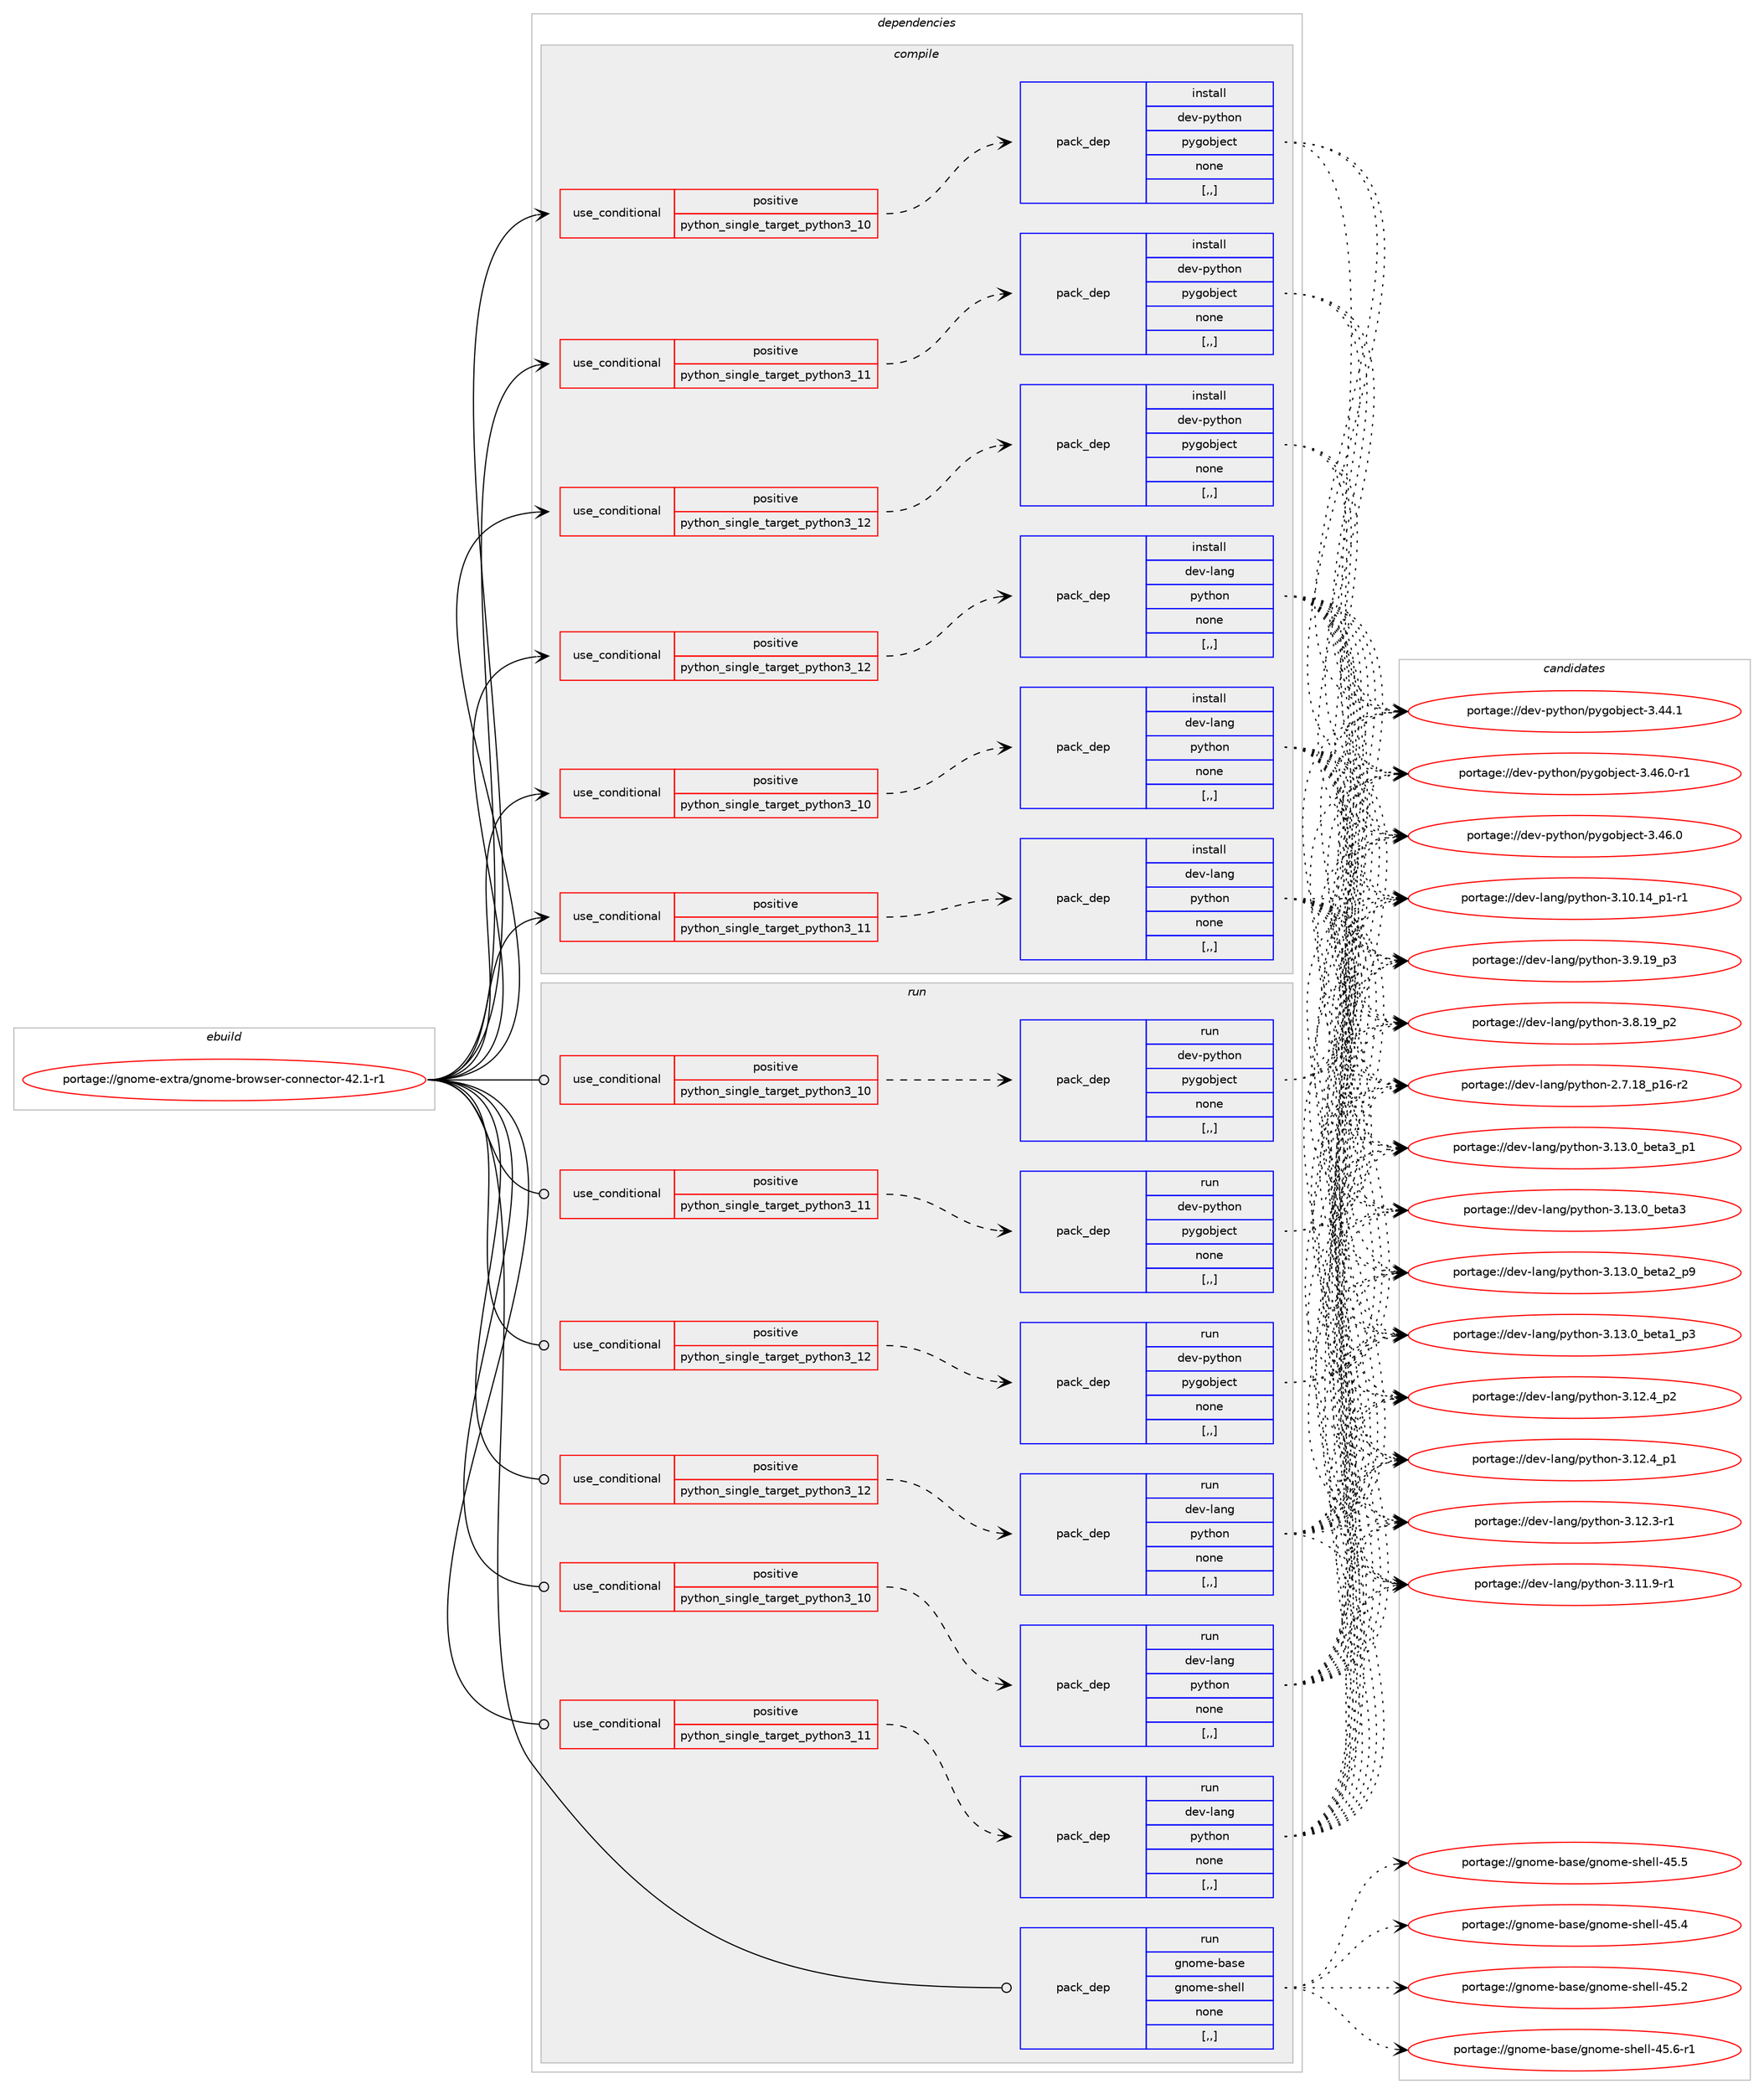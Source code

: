digraph prolog {

# *************
# Graph options
# *************

newrank=true;
concentrate=true;
compound=true;
graph [rankdir=LR,fontname=Helvetica,fontsize=10,ranksep=1.5];#, ranksep=2.5, nodesep=0.2];
edge  [arrowhead=vee];
node  [fontname=Helvetica,fontsize=10];

# **********
# The ebuild
# **********

subgraph cluster_leftcol {
color=gray;
label=<<i>ebuild</i>>;
id [label="portage://gnome-extra/gnome-browser-connector-42.1-r1", color=red, width=4, href="../gnome-extra/gnome-browser-connector-42.1-r1.svg"];
}

# ****************
# The dependencies
# ****************

subgraph cluster_midcol {
color=gray;
label=<<i>dependencies</i>>;
subgraph cluster_compile {
fillcolor="#eeeeee";
style=filled;
label=<<i>compile</i>>;
subgraph cond65506 {
dependency239140 [label=<<TABLE BORDER="0" CELLBORDER="1" CELLSPACING="0" CELLPADDING="4"><TR><TD ROWSPAN="3" CELLPADDING="10">use_conditional</TD></TR><TR><TD>positive</TD></TR><TR><TD>python_single_target_python3_10</TD></TR></TABLE>>, shape=none, color=red];
subgraph pack172078 {
dependency239141 [label=<<TABLE BORDER="0" CELLBORDER="1" CELLSPACING="0" CELLPADDING="4" WIDTH="220"><TR><TD ROWSPAN="6" CELLPADDING="30">pack_dep</TD></TR><TR><TD WIDTH="110">install</TD></TR><TR><TD>dev-lang</TD></TR><TR><TD>python</TD></TR><TR><TD>none</TD></TR><TR><TD>[,,]</TD></TR></TABLE>>, shape=none, color=blue];
}
dependency239140:e -> dependency239141:w [weight=20,style="dashed",arrowhead="vee"];
}
id:e -> dependency239140:w [weight=20,style="solid",arrowhead="vee"];
subgraph cond65507 {
dependency239142 [label=<<TABLE BORDER="0" CELLBORDER="1" CELLSPACING="0" CELLPADDING="4"><TR><TD ROWSPAN="3" CELLPADDING="10">use_conditional</TD></TR><TR><TD>positive</TD></TR><TR><TD>python_single_target_python3_10</TD></TR></TABLE>>, shape=none, color=red];
subgraph pack172079 {
dependency239143 [label=<<TABLE BORDER="0" CELLBORDER="1" CELLSPACING="0" CELLPADDING="4" WIDTH="220"><TR><TD ROWSPAN="6" CELLPADDING="30">pack_dep</TD></TR><TR><TD WIDTH="110">install</TD></TR><TR><TD>dev-python</TD></TR><TR><TD>pygobject</TD></TR><TR><TD>none</TD></TR><TR><TD>[,,]</TD></TR></TABLE>>, shape=none, color=blue];
}
dependency239142:e -> dependency239143:w [weight=20,style="dashed",arrowhead="vee"];
}
id:e -> dependency239142:w [weight=20,style="solid",arrowhead="vee"];
subgraph cond65508 {
dependency239144 [label=<<TABLE BORDER="0" CELLBORDER="1" CELLSPACING="0" CELLPADDING="4"><TR><TD ROWSPAN="3" CELLPADDING="10">use_conditional</TD></TR><TR><TD>positive</TD></TR><TR><TD>python_single_target_python3_11</TD></TR></TABLE>>, shape=none, color=red];
subgraph pack172080 {
dependency239145 [label=<<TABLE BORDER="0" CELLBORDER="1" CELLSPACING="0" CELLPADDING="4" WIDTH="220"><TR><TD ROWSPAN="6" CELLPADDING="30">pack_dep</TD></TR><TR><TD WIDTH="110">install</TD></TR><TR><TD>dev-lang</TD></TR><TR><TD>python</TD></TR><TR><TD>none</TD></TR><TR><TD>[,,]</TD></TR></TABLE>>, shape=none, color=blue];
}
dependency239144:e -> dependency239145:w [weight=20,style="dashed",arrowhead="vee"];
}
id:e -> dependency239144:w [weight=20,style="solid",arrowhead="vee"];
subgraph cond65509 {
dependency239146 [label=<<TABLE BORDER="0" CELLBORDER="1" CELLSPACING="0" CELLPADDING="4"><TR><TD ROWSPAN="3" CELLPADDING="10">use_conditional</TD></TR><TR><TD>positive</TD></TR><TR><TD>python_single_target_python3_11</TD></TR></TABLE>>, shape=none, color=red];
subgraph pack172081 {
dependency239147 [label=<<TABLE BORDER="0" CELLBORDER="1" CELLSPACING="0" CELLPADDING="4" WIDTH="220"><TR><TD ROWSPAN="6" CELLPADDING="30">pack_dep</TD></TR><TR><TD WIDTH="110">install</TD></TR><TR><TD>dev-python</TD></TR><TR><TD>pygobject</TD></TR><TR><TD>none</TD></TR><TR><TD>[,,]</TD></TR></TABLE>>, shape=none, color=blue];
}
dependency239146:e -> dependency239147:w [weight=20,style="dashed",arrowhead="vee"];
}
id:e -> dependency239146:w [weight=20,style="solid",arrowhead="vee"];
subgraph cond65510 {
dependency239148 [label=<<TABLE BORDER="0" CELLBORDER="1" CELLSPACING="0" CELLPADDING="4"><TR><TD ROWSPAN="3" CELLPADDING="10">use_conditional</TD></TR><TR><TD>positive</TD></TR><TR><TD>python_single_target_python3_12</TD></TR></TABLE>>, shape=none, color=red];
subgraph pack172082 {
dependency239149 [label=<<TABLE BORDER="0" CELLBORDER="1" CELLSPACING="0" CELLPADDING="4" WIDTH="220"><TR><TD ROWSPAN="6" CELLPADDING="30">pack_dep</TD></TR><TR><TD WIDTH="110">install</TD></TR><TR><TD>dev-lang</TD></TR><TR><TD>python</TD></TR><TR><TD>none</TD></TR><TR><TD>[,,]</TD></TR></TABLE>>, shape=none, color=blue];
}
dependency239148:e -> dependency239149:w [weight=20,style="dashed",arrowhead="vee"];
}
id:e -> dependency239148:w [weight=20,style="solid",arrowhead="vee"];
subgraph cond65511 {
dependency239150 [label=<<TABLE BORDER="0" CELLBORDER="1" CELLSPACING="0" CELLPADDING="4"><TR><TD ROWSPAN="3" CELLPADDING="10">use_conditional</TD></TR><TR><TD>positive</TD></TR><TR><TD>python_single_target_python3_12</TD></TR></TABLE>>, shape=none, color=red];
subgraph pack172083 {
dependency239151 [label=<<TABLE BORDER="0" CELLBORDER="1" CELLSPACING="0" CELLPADDING="4" WIDTH="220"><TR><TD ROWSPAN="6" CELLPADDING="30">pack_dep</TD></TR><TR><TD WIDTH="110">install</TD></TR><TR><TD>dev-python</TD></TR><TR><TD>pygobject</TD></TR><TR><TD>none</TD></TR><TR><TD>[,,]</TD></TR></TABLE>>, shape=none, color=blue];
}
dependency239150:e -> dependency239151:w [weight=20,style="dashed",arrowhead="vee"];
}
id:e -> dependency239150:w [weight=20,style="solid",arrowhead="vee"];
}
subgraph cluster_compileandrun {
fillcolor="#eeeeee";
style=filled;
label=<<i>compile and run</i>>;
}
subgraph cluster_run {
fillcolor="#eeeeee";
style=filled;
label=<<i>run</i>>;
subgraph cond65512 {
dependency239152 [label=<<TABLE BORDER="0" CELLBORDER="1" CELLSPACING="0" CELLPADDING="4"><TR><TD ROWSPAN="3" CELLPADDING="10">use_conditional</TD></TR><TR><TD>positive</TD></TR><TR><TD>python_single_target_python3_10</TD></TR></TABLE>>, shape=none, color=red];
subgraph pack172084 {
dependency239153 [label=<<TABLE BORDER="0" CELLBORDER="1" CELLSPACING="0" CELLPADDING="4" WIDTH="220"><TR><TD ROWSPAN="6" CELLPADDING="30">pack_dep</TD></TR><TR><TD WIDTH="110">run</TD></TR><TR><TD>dev-lang</TD></TR><TR><TD>python</TD></TR><TR><TD>none</TD></TR><TR><TD>[,,]</TD></TR></TABLE>>, shape=none, color=blue];
}
dependency239152:e -> dependency239153:w [weight=20,style="dashed",arrowhead="vee"];
}
id:e -> dependency239152:w [weight=20,style="solid",arrowhead="odot"];
subgraph cond65513 {
dependency239154 [label=<<TABLE BORDER="0" CELLBORDER="1" CELLSPACING="0" CELLPADDING="4"><TR><TD ROWSPAN="3" CELLPADDING="10">use_conditional</TD></TR><TR><TD>positive</TD></TR><TR><TD>python_single_target_python3_10</TD></TR></TABLE>>, shape=none, color=red];
subgraph pack172085 {
dependency239155 [label=<<TABLE BORDER="0" CELLBORDER="1" CELLSPACING="0" CELLPADDING="4" WIDTH="220"><TR><TD ROWSPAN="6" CELLPADDING="30">pack_dep</TD></TR><TR><TD WIDTH="110">run</TD></TR><TR><TD>dev-python</TD></TR><TR><TD>pygobject</TD></TR><TR><TD>none</TD></TR><TR><TD>[,,]</TD></TR></TABLE>>, shape=none, color=blue];
}
dependency239154:e -> dependency239155:w [weight=20,style="dashed",arrowhead="vee"];
}
id:e -> dependency239154:w [weight=20,style="solid",arrowhead="odot"];
subgraph cond65514 {
dependency239156 [label=<<TABLE BORDER="0" CELLBORDER="1" CELLSPACING="0" CELLPADDING="4"><TR><TD ROWSPAN="3" CELLPADDING="10">use_conditional</TD></TR><TR><TD>positive</TD></TR><TR><TD>python_single_target_python3_11</TD></TR></TABLE>>, shape=none, color=red];
subgraph pack172086 {
dependency239157 [label=<<TABLE BORDER="0" CELLBORDER="1" CELLSPACING="0" CELLPADDING="4" WIDTH="220"><TR><TD ROWSPAN="6" CELLPADDING="30">pack_dep</TD></TR><TR><TD WIDTH="110">run</TD></TR><TR><TD>dev-lang</TD></TR><TR><TD>python</TD></TR><TR><TD>none</TD></TR><TR><TD>[,,]</TD></TR></TABLE>>, shape=none, color=blue];
}
dependency239156:e -> dependency239157:w [weight=20,style="dashed",arrowhead="vee"];
}
id:e -> dependency239156:w [weight=20,style="solid",arrowhead="odot"];
subgraph cond65515 {
dependency239158 [label=<<TABLE BORDER="0" CELLBORDER="1" CELLSPACING="0" CELLPADDING="4"><TR><TD ROWSPAN="3" CELLPADDING="10">use_conditional</TD></TR><TR><TD>positive</TD></TR><TR><TD>python_single_target_python3_11</TD></TR></TABLE>>, shape=none, color=red];
subgraph pack172087 {
dependency239159 [label=<<TABLE BORDER="0" CELLBORDER="1" CELLSPACING="0" CELLPADDING="4" WIDTH="220"><TR><TD ROWSPAN="6" CELLPADDING="30">pack_dep</TD></TR><TR><TD WIDTH="110">run</TD></TR><TR><TD>dev-python</TD></TR><TR><TD>pygobject</TD></TR><TR><TD>none</TD></TR><TR><TD>[,,]</TD></TR></TABLE>>, shape=none, color=blue];
}
dependency239158:e -> dependency239159:w [weight=20,style="dashed",arrowhead="vee"];
}
id:e -> dependency239158:w [weight=20,style="solid",arrowhead="odot"];
subgraph cond65516 {
dependency239160 [label=<<TABLE BORDER="0" CELLBORDER="1" CELLSPACING="0" CELLPADDING="4"><TR><TD ROWSPAN="3" CELLPADDING="10">use_conditional</TD></TR><TR><TD>positive</TD></TR><TR><TD>python_single_target_python3_12</TD></TR></TABLE>>, shape=none, color=red];
subgraph pack172088 {
dependency239161 [label=<<TABLE BORDER="0" CELLBORDER="1" CELLSPACING="0" CELLPADDING="4" WIDTH="220"><TR><TD ROWSPAN="6" CELLPADDING="30">pack_dep</TD></TR><TR><TD WIDTH="110">run</TD></TR><TR><TD>dev-lang</TD></TR><TR><TD>python</TD></TR><TR><TD>none</TD></TR><TR><TD>[,,]</TD></TR></TABLE>>, shape=none, color=blue];
}
dependency239160:e -> dependency239161:w [weight=20,style="dashed",arrowhead="vee"];
}
id:e -> dependency239160:w [weight=20,style="solid",arrowhead="odot"];
subgraph cond65517 {
dependency239162 [label=<<TABLE BORDER="0" CELLBORDER="1" CELLSPACING="0" CELLPADDING="4"><TR><TD ROWSPAN="3" CELLPADDING="10">use_conditional</TD></TR><TR><TD>positive</TD></TR><TR><TD>python_single_target_python3_12</TD></TR></TABLE>>, shape=none, color=red];
subgraph pack172089 {
dependency239163 [label=<<TABLE BORDER="0" CELLBORDER="1" CELLSPACING="0" CELLPADDING="4" WIDTH="220"><TR><TD ROWSPAN="6" CELLPADDING="30">pack_dep</TD></TR><TR><TD WIDTH="110">run</TD></TR><TR><TD>dev-python</TD></TR><TR><TD>pygobject</TD></TR><TR><TD>none</TD></TR><TR><TD>[,,]</TD></TR></TABLE>>, shape=none, color=blue];
}
dependency239162:e -> dependency239163:w [weight=20,style="dashed",arrowhead="vee"];
}
id:e -> dependency239162:w [weight=20,style="solid",arrowhead="odot"];
subgraph pack172090 {
dependency239164 [label=<<TABLE BORDER="0" CELLBORDER="1" CELLSPACING="0" CELLPADDING="4" WIDTH="220"><TR><TD ROWSPAN="6" CELLPADDING="30">pack_dep</TD></TR><TR><TD WIDTH="110">run</TD></TR><TR><TD>gnome-base</TD></TR><TR><TD>gnome-shell</TD></TR><TR><TD>none</TD></TR><TR><TD>[,,]</TD></TR></TABLE>>, shape=none, color=blue];
}
id:e -> dependency239164:w [weight=20,style="solid",arrowhead="odot"];
}
}

# **************
# The candidates
# **************

subgraph cluster_choices {
rank=same;
color=gray;
label=<<i>candidates</i>>;

subgraph choice172078 {
color=black;
nodesep=1;
choice10010111845108971101034711212111610411111045514649514648959810111697519511249 [label="portage://dev-lang/python-3.13.0_beta3_p1", color=red, width=4,href="../dev-lang/python-3.13.0_beta3_p1.svg"];
choice1001011184510897110103471121211161041111104551464951464895981011169751 [label="portage://dev-lang/python-3.13.0_beta3", color=red, width=4,href="../dev-lang/python-3.13.0_beta3.svg"];
choice10010111845108971101034711212111610411111045514649514648959810111697509511257 [label="portage://dev-lang/python-3.13.0_beta2_p9", color=red, width=4,href="../dev-lang/python-3.13.0_beta2_p9.svg"];
choice10010111845108971101034711212111610411111045514649514648959810111697499511251 [label="portage://dev-lang/python-3.13.0_beta1_p3", color=red, width=4,href="../dev-lang/python-3.13.0_beta1_p3.svg"];
choice100101118451089711010347112121116104111110455146495046529511250 [label="portage://dev-lang/python-3.12.4_p2", color=red, width=4,href="../dev-lang/python-3.12.4_p2.svg"];
choice100101118451089711010347112121116104111110455146495046529511249 [label="portage://dev-lang/python-3.12.4_p1", color=red, width=4,href="../dev-lang/python-3.12.4_p1.svg"];
choice100101118451089711010347112121116104111110455146495046514511449 [label="portage://dev-lang/python-3.12.3-r1", color=red, width=4,href="../dev-lang/python-3.12.3-r1.svg"];
choice100101118451089711010347112121116104111110455146494946574511449 [label="portage://dev-lang/python-3.11.9-r1", color=red, width=4,href="../dev-lang/python-3.11.9-r1.svg"];
choice100101118451089711010347112121116104111110455146494846495295112494511449 [label="portage://dev-lang/python-3.10.14_p1-r1", color=red, width=4,href="../dev-lang/python-3.10.14_p1-r1.svg"];
choice100101118451089711010347112121116104111110455146574649579511251 [label="portage://dev-lang/python-3.9.19_p3", color=red, width=4,href="../dev-lang/python-3.9.19_p3.svg"];
choice100101118451089711010347112121116104111110455146564649579511250 [label="portage://dev-lang/python-3.8.19_p2", color=red, width=4,href="../dev-lang/python-3.8.19_p2.svg"];
choice100101118451089711010347112121116104111110455046554649569511249544511450 [label="portage://dev-lang/python-2.7.18_p16-r2", color=red, width=4,href="../dev-lang/python-2.7.18_p16-r2.svg"];
dependency239141:e -> choice10010111845108971101034711212111610411111045514649514648959810111697519511249:w [style=dotted,weight="100"];
dependency239141:e -> choice1001011184510897110103471121211161041111104551464951464895981011169751:w [style=dotted,weight="100"];
dependency239141:e -> choice10010111845108971101034711212111610411111045514649514648959810111697509511257:w [style=dotted,weight="100"];
dependency239141:e -> choice10010111845108971101034711212111610411111045514649514648959810111697499511251:w [style=dotted,weight="100"];
dependency239141:e -> choice100101118451089711010347112121116104111110455146495046529511250:w [style=dotted,weight="100"];
dependency239141:e -> choice100101118451089711010347112121116104111110455146495046529511249:w [style=dotted,weight="100"];
dependency239141:e -> choice100101118451089711010347112121116104111110455146495046514511449:w [style=dotted,weight="100"];
dependency239141:e -> choice100101118451089711010347112121116104111110455146494946574511449:w [style=dotted,weight="100"];
dependency239141:e -> choice100101118451089711010347112121116104111110455146494846495295112494511449:w [style=dotted,weight="100"];
dependency239141:e -> choice100101118451089711010347112121116104111110455146574649579511251:w [style=dotted,weight="100"];
dependency239141:e -> choice100101118451089711010347112121116104111110455146564649579511250:w [style=dotted,weight="100"];
dependency239141:e -> choice100101118451089711010347112121116104111110455046554649569511249544511450:w [style=dotted,weight="100"];
}
subgraph choice172079 {
color=black;
nodesep=1;
choice10010111845112121116104111110471121211031119810610199116455146525446484511449 [label="portage://dev-python/pygobject-3.46.0-r1", color=red, width=4,href="../dev-python/pygobject-3.46.0-r1.svg"];
choice1001011184511212111610411111047112121103111981061019911645514652544648 [label="portage://dev-python/pygobject-3.46.0", color=red, width=4,href="../dev-python/pygobject-3.46.0.svg"];
choice1001011184511212111610411111047112121103111981061019911645514652524649 [label="portage://dev-python/pygobject-3.44.1", color=red, width=4,href="../dev-python/pygobject-3.44.1.svg"];
dependency239143:e -> choice10010111845112121116104111110471121211031119810610199116455146525446484511449:w [style=dotted,weight="100"];
dependency239143:e -> choice1001011184511212111610411111047112121103111981061019911645514652544648:w [style=dotted,weight="100"];
dependency239143:e -> choice1001011184511212111610411111047112121103111981061019911645514652524649:w [style=dotted,weight="100"];
}
subgraph choice172080 {
color=black;
nodesep=1;
choice10010111845108971101034711212111610411111045514649514648959810111697519511249 [label="portage://dev-lang/python-3.13.0_beta3_p1", color=red, width=4,href="../dev-lang/python-3.13.0_beta3_p1.svg"];
choice1001011184510897110103471121211161041111104551464951464895981011169751 [label="portage://dev-lang/python-3.13.0_beta3", color=red, width=4,href="../dev-lang/python-3.13.0_beta3.svg"];
choice10010111845108971101034711212111610411111045514649514648959810111697509511257 [label="portage://dev-lang/python-3.13.0_beta2_p9", color=red, width=4,href="../dev-lang/python-3.13.0_beta2_p9.svg"];
choice10010111845108971101034711212111610411111045514649514648959810111697499511251 [label="portage://dev-lang/python-3.13.0_beta1_p3", color=red, width=4,href="../dev-lang/python-3.13.0_beta1_p3.svg"];
choice100101118451089711010347112121116104111110455146495046529511250 [label="portage://dev-lang/python-3.12.4_p2", color=red, width=4,href="../dev-lang/python-3.12.4_p2.svg"];
choice100101118451089711010347112121116104111110455146495046529511249 [label="portage://dev-lang/python-3.12.4_p1", color=red, width=4,href="../dev-lang/python-3.12.4_p1.svg"];
choice100101118451089711010347112121116104111110455146495046514511449 [label="portage://dev-lang/python-3.12.3-r1", color=red, width=4,href="../dev-lang/python-3.12.3-r1.svg"];
choice100101118451089711010347112121116104111110455146494946574511449 [label="portage://dev-lang/python-3.11.9-r1", color=red, width=4,href="../dev-lang/python-3.11.9-r1.svg"];
choice100101118451089711010347112121116104111110455146494846495295112494511449 [label="portage://dev-lang/python-3.10.14_p1-r1", color=red, width=4,href="../dev-lang/python-3.10.14_p1-r1.svg"];
choice100101118451089711010347112121116104111110455146574649579511251 [label="portage://dev-lang/python-3.9.19_p3", color=red, width=4,href="../dev-lang/python-3.9.19_p3.svg"];
choice100101118451089711010347112121116104111110455146564649579511250 [label="portage://dev-lang/python-3.8.19_p2", color=red, width=4,href="../dev-lang/python-3.8.19_p2.svg"];
choice100101118451089711010347112121116104111110455046554649569511249544511450 [label="portage://dev-lang/python-2.7.18_p16-r2", color=red, width=4,href="../dev-lang/python-2.7.18_p16-r2.svg"];
dependency239145:e -> choice10010111845108971101034711212111610411111045514649514648959810111697519511249:w [style=dotted,weight="100"];
dependency239145:e -> choice1001011184510897110103471121211161041111104551464951464895981011169751:w [style=dotted,weight="100"];
dependency239145:e -> choice10010111845108971101034711212111610411111045514649514648959810111697509511257:w [style=dotted,weight="100"];
dependency239145:e -> choice10010111845108971101034711212111610411111045514649514648959810111697499511251:w [style=dotted,weight="100"];
dependency239145:e -> choice100101118451089711010347112121116104111110455146495046529511250:w [style=dotted,weight="100"];
dependency239145:e -> choice100101118451089711010347112121116104111110455146495046529511249:w [style=dotted,weight="100"];
dependency239145:e -> choice100101118451089711010347112121116104111110455146495046514511449:w [style=dotted,weight="100"];
dependency239145:e -> choice100101118451089711010347112121116104111110455146494946574511449:w [style=dotted,weight="100"];
dependency239145:e -> choice100101118451089711010347112121116104111110455146494846495295112494511449:w [style=dotted,weight="100"];
dependency239145:e -> choice100101118451089711010347112121116104111110455146574649579511251:w [style=dotted,weight="100"];
dependency239145:e -> choice100101118451089711010347112121116104111110455146564649579511250:w [style=dotted,weight="100"];
dependency239145:e -> choice100101118451089711010347112121116104111110455046554649569511249544511450:w [style=dotted,weight="100"];
}
subgraph choice172081 {
color=black;
nodesep=1;
choice10010111845112121116104111110471121211031119810610199116455146525446484511449 [label="portage://dev-python/pygobject-3.46.0-r1", color=red, width=4,href="../dev-python/pygobject-3.46.0-r1.svg"];
choice1001011184511212111610411111047112121103111981061019911645514652544648 [label="portage://dev-python/pygobject-3.46.0", color=red, width=4,href="../dev-python/pygobject-3.46.0.svg"];
choice1001011184511212111610411111047112121103111981061019911645514652524649 [label="portage://dev-python/pygobject-3.44.1", color=red, width=4,href="../dev-python/pygobject-3.44.1.svg"];
dependency239147:e -> choice10010111845112121116104111110471121211031119810610199116455146525446484511449:w [style=dotted,weight="100"];
dependency239147:e -> choice1001011184511212111610411111047112121103111981061019911645514652544648:w [style=dotted,weight="100"];
dependency239147:e -> choice1001011184511212111610411111047112121103111981061019911645514652524649:w [style=dotted,weight="100"];
}
subgraph choice172082 {
color=black;
nodesep=1;
choice10010111845108971101034711212111610411111045514649514648959810111697519511249 [label="portage://dev-lang/python-3.13.0_beta3_p1", color=red, width=4,href="../dev-lang/python-3.13.0_beta3_p1.svg"];
choice1001011184510897110103471121211161041111104551464951464895981011169751 [label="portage://dev-lang/python-3.13.0_beta3", color=red, width=4,href="../dev-lang/python-3.13.0_beta3.svg"];
choice10010111845108971101034711212111610411111045514649514648959810111697509511257 [label="portage://dev-lang/python-3.13.0_beta2_p9", color=red, width=4,href="../dev-lang/python-3.13.0_beta2_p9.svg"];
choice10010111845108971101034711212111610411111045514649514648959810111697499511251 [label="portage://dev-lang/python-3.13.0_beta1_p3", color=red, width=4,href="../dev-lang/python-3.13.0_beta1_p3.svg"];
choice100101118451089711010347112121116104111110455146495046529511250 [label="portage://dev-lang/python-3.12.4_p2", color=red, width=4,href="../dev-lang/python-3.12.4_p2.svg"];
choice100101118451089711010347112121116104111110455146495046529511249 [label="portage://dev-lang/python-3.12.4_p1", color=red, width=4,href="../dev-lang/python-3.12.4_p1.svg"];
choice100101118451089711010347112121116104111110455146495046514511449 [label="portage://dev-lang/python-3.12.3-r1", color=red, width=4,href="../dev-lang/python-3.12.3-r1.svg"];
choice100101118451089711010347112121116104111110455146494946574511449 [label="portage://dev-lang/python-3.11.9-r1", color=red, width=4,href="../dev-lang/python-3.11.9-r1.svg"];
choice100101118451089711010347112121116104111110455146494846495295112494511449 [label="portage://dev-lang/python-3.10.14_p1-r1", color=red, width=4,href="../dev-lang/python-3.10.14_p1-r1.svg"];
choice100101118451089711010347112121116104111110455146574649579511251 [label="portage://dev-lang/python-3.9.19_p3", color=red, width=4,href="../dev-lang/python-3.9.19_p3.svg"];
choice100101118451089711010347112121116104111110455146564649579511250 [label="portage://dev-lang/python-3.8.19_p2", color=red, width=4,href="../dev-lang/python-3.8.19_p2.svg"];
choice100101118451089711010347112121116104111110455046554649569511249544511450 [label="portage://dev-lang/python-2.7.18_p16-r2", color=red, width=4,href="../dev-lang/python-2.7.18_p16-r2.svg"];
dependency239149:e -> choice10010111845108971101034711212111610411111045514649514648959810111697519511249:w [style=dotted,weight="100"];
dependency239149:e -> choice1001011184510897110103471121211161041111104551464951464895981011169751:w [style=dotted,weight="100"];
dependency239149:e -> choice10010111845108971101034711212111610411111045514649514648959810111697509511257:w [style=dotted,weight="100"];
dependency239149:e -> choice10010111845108971101034711212111610411111045514649514648959810111697499511251:w [style=dotted,weight="100"];
dependency239149:e -> choice100101118451089711010347112121116104111110455146495046529511250:w [style=dotted,weight="100"];
dependency239149:e -> choice100101118451089711010347112121116104111110455146495046529511249:w [style=dotted,weight="100"];
dependency239149:e -> choice100101118451089711010347112121116104111110455146495046514511449:w [style=dotted,weight="100"];
dependency239149:e -> choice100101118451089711010347112121116104111110455146494946574511449:w [style=dotted,weight="100"];
dependency239149:e -> choice100101118451089711010347112121116104111110455146494846495295112494511449:w [style=dotted,weight="100"];
dependency239149:e -> choice100101118451089711010347112121116104111110455146574649579511251:w [style=dotted,weight="100"];
dependency239149:e -> choice100101118451089711010347112121116104111110455146564649579511250:w [style=dotted,weight="100"];
dependency239149:e -> choice100101118451089711010347112121116104111110455046554649569511249544511450:w [style=dotted,weight="100"];
}
subgraph choice172083 {
color=black;
nodesep=1;
choice10010111845112121116104111110471121211031119810610199116455146525446484511449 [label="portage://dev-python/pygobject-3.46.0-r1", color=red, width=4,href="../dev-python/pygobject-3.46.0-r1.svg"];
choice1001011184511212111610411111047112121103111981061019911645514652544648 [label="portage://dev-python/pygobject-3.46.0", color=red, width=4,href="../dev-python/pygobject-3.46.0.svg"];
choice1001011184511212111610411111047112121103111981061019911645514652524649 [label="portage://dev-python/pygobject-3.44.1", color=red, width=4,href="../dev-python/pygobject-3.44.1.svg"];
dependency239151:e -> choice10010111845112121116104111110471121211031119810610199116455146525446484511449:w [style=dotted,weight="100"];
dependency239151:e -> choice1001011184511212111610411111047112121103111981061019911645514652544648:w [style=dotted,weight="100"];
dependency239151:e -> choice1001011184511212111610411111047112121103111981061019911645514652524649:w [style=dotted,weight="100"];
}
subgraph choice172084 {
color=black;
nodesep=1;
choice10010111845108971101034711212111610411111045514649514648959810111697519511249 [label="portage://dev-lang/python-3.13.0_beta3_p1", color=red, width=4,href="../dev-lang/python-3.13.0_beta3_p1.svg"];
choice1001011184510897110103471121211161041111104551464951464895981011169751 [label="portage://dev-lang/python-3.13.0_beta3", color=red, width=4,href="../dev-lang/python-3.13.0_beta3.svg"];
choice10010111845108971101034711212111610411111045514649514648959810111697509511257 [label="portage://dev-lang/python-3.13.0_beta2_p9", color=red, width=4,href="../dev-lang/python-3.13.0_beta2_p9.svg"];
choice10010111845108971101034711212111610411111045514649514648959810111697499511251 [label="portage://dev-lang/python-3.13.0_beta1_p3", color=red, width=4,href="../dev-lang/python-3.13.0_beta1_p3.svg"];
choice100101118451089711010347112121116104111110455146495046529511250 [label="portage://dev-lang/python-3.12.4_p2", color=red, width=4,href="../dev-lang/python-3.12.4_p2.svg"];
choice100101118451089711010347112121116104111110455146495046529511249 [label="portage://dev-lang/python-3.12.4_p1", color=red, width=4,href="../dev-lang/python-3.12.4_p1.svg"];
choice100101118451089711010347112121116104111110455146495046514511449 [label="portage://dev-lang/python-3.12.3-r1", color=red, width=4,href="../dev-lang/python-3.12.3-r1.svg"];
choice100101118451089711010347112121116104111110455146494946574511449 [label="portage://dev-lang/python-3.11.9-r1", color=red, width=4,href="../dev-lang/python-3.11.9-r1.svg"];
choice100101118451089711010347112121116104111110455146494846495295112494511449 [label="portage://dev-lang/python-3.10.14_p1-r1", color=red, width=4,href="../dev-lang/python-3.10.14_p1-r1.svg"];
choice100101118451089711010347112121116104111110455146574649579511251 [label="portage://dev-lang/python-3.9.19_p3", color=red, width=4,href="../dev-lang/python-3.9.19_p3.svg"];
choice100101118451089711010347112121116104111110455146564649579511250 [label="portage://dev-lang/python-3.8.19_p2", color=red, width=4,href="../dev-lang/python-3.8.19_p2.svg"];
choice100101118451089711010347112121116104111110455046554649569511249544511450 [label="portage://dev-lang/python-2.7.18_p16-r2", color=red, width=4,href="../dev-lang/python-2.7.18_p16-r2.svg"];
dependency239153:e -> choice10010111845108971101034711212111610411111045514649514648959810111697519511249:w [style=dotted,weight="100"];
dependency239153:e -> choice1001011184510897110103471121211161041111104551464951464895981011169751:w [style=dotted,weight="100"];
dependency239153:e -> choice10010111845108971101034711212111610411111045514649514648959810111697509511257:w [style=dotted,weight="100"];
dependency239153:e -> choice10010111845108971101034711212111610411111045514649514648959810111697499511251:w [style=dotted,weight="100"];
dependency239153:e -> choice100101118451089711010347112121116104111110455146495046529511250:w [style=dotted,weight="100"];
dependency239153:e -> choice100101118451089711010347112121116104111110455146495046529511249:w [style=dotted,weight="100"];
dependency239153:e -> choice100101118451089711010347112121116104111110455146495046514511449:w [style=dotted,weight="100"];
dependency239153:e -> choice100101118451089711010347112121116104111110455146494946574511449:w [style=dotted,weight="100"];
dependency239153:e -> choice100101118451089711010347112121116104111110455146494846495295112494511449:w [style=dotted,weight="100"];
dependency239153:e -> choice100101118451089711010347112121116104111110455146574649579511251:w [style=dotted,weight="100"];
dependency239153:e -> choice100101118451089711010347112121116104111110455146564649579511250:w [style=dotted,weight="100"];
dependency239153:e -> choice100101118451089711010347112121116104111110455046554649569511249544511450:w [style=dotted,weight="100"];
}
subgraph choice172085 {
color=black;
nodesep=1;
choice10010111845112121116104111110471121211031119810610199116455146525446484511449 [label="portage://dev-python/pygobject-3.46.0-r1", color=red, width=4,href="../dev-python/pygobject-3.46.0-r1.svg"];
choice1001011184511212111610411111047112121103111981061019911645514652544648 [label="portage://dev-python/pygobject-3.46.0", color=red, width=4,href="../dev-python/pygobject-3.46.0.svg"];
choice1001011184511212111610411111047112121103111981061019911645514652524649 [label="portage://dev-python/pygobject-3.44.1", color=red, width=4,href="../dev-python/pygobject-3.44.1.svg"];
dependency239155:e -> choice10010111845112121116104111110471121211031119810610199116455146525446484511449:w [style=dotted,weight="100"];
dependency239155:e -> choice1001011184511212111610411111047112121103111981061019911645514652544648:w [style=dotted,weight="100"];
dependency239155:e -> choice1001011184511212111610411111047112121103111981061019911645514652524649:w [style=dotted,weight="100"];
}
subgraph choice172086 {
color=black;
nodesep=1;
choice10010111845108971101034711212111610411111045514649514648959810111697519511249 [label="portage://dev-lang/python-3.13.0_beta3_p1", color=red, width=4,href="../dev-lang/python-3.13.0_beta3_p1.svg"];
choice1001011184510897110103471121211161041111104551464951464895981011169751 [label="portage://dev-lang/python-3.13.0_beta3", color=red, width=4,href="../dev-lang/python-3.13.0_beta3.svg"];
choice10010111845108971101034711212111610411111045514649514648959810111697509511257 [label="portage://dev-lang/python-3.13.0_beta2_p9", color=red, width=4,href="../dev-lang/python-3.13.0_beta2_p9.svg"];
choice10010111845108971101034711212111610411111045514649514648959810111697499511251 [label="portage://dev-lang/python-3.13.0_beta1_p3", color=red, width=4,href="../dev-lang/python-3.13.0_beta1_p3.svg"];
choice100101118451089711010347112121116104111110455146495046529511250 [label="portage://dev-lang/python-3.12.4_p2", color=red, width=4,href="../dev-lang/python-3.12.4_p2.svg"];
choice100101118451089711010347112121116104111110455146495046529511249 [label="portage://dev-lang/python-3.12.4_p1", color=red, width=4,href="../dev-lang/python-3.12.4_p1.svg"];
choice100101118451089711010347112121116104111110455146495046514511449 [label="portage://dev-lang/python-3.12.3-r1", color=red, width=4,href="../dev-lang/python-3.12.3-r1.svg"];
choice100101118451089711010347112121116104111110455146494946574511449 [label="portage://dev-lang/python-3.11.9-r1", color=red, width=4,href="../dev-lang/python-3.11.9-r1.svg"];
choice100101118451089711010347112121116104111110455146494846495295112494511449 [label="portage://dev-lang/python-3.10.14_p1-r1", color=red, width=4,href="../dev-lang/python-3.10.14_p1-r1.svg"];
choice100101118451089711010347112121116104111110455146574649579511251 [label="portage://dev-lang/python-3.9.19_p3", color=red, width=4,href="../dev-lang/python-3.9.19_p3.svg"];
choice100101118451089711010347112121116104111110455146564649579511250 [label="portage://dev-lang/python-3.8.19_p2", color=red, width=4,href="../dev-lang/python-3.8.19_p2.svg"];
choice100101118451089711010347112121116104111110455046554649569511249544511450 [label="portage://dev-lang/python-2.7.18_p16-r2", color=red, width=4,href="../dev-lang/python-2.7.18_p16-r2.svg"];
dependency239157:e -> choice10010111845108971101034711212111610411111045514649514648959810111697519511249:w [style=dotted,weight="100"];
dependency239157:e -> choice1001011184510897110103471121211161041111104551464951464895981011169751:w [style=dotted,weight="100"];
dependency239157:e -> choice10010111845108971101034711212111610411111045514649514648959810111697509511257:w [style=dotted,weight="100"];
dependency239157:e -> choice10010111845108971101034711212111610411111045514649514648959810111697499511251:w [style=dotted,weight="100"];
dependency239157:e -> choice100101118451089711010347112121116104111110455146495046529511250:w [style=dotted,weight="100"];
dependency239157:e -> choice100101118451089711010347112121116104111110455146495046529511249:w [style=dotted,weight="100"];
dependency239157:e -> choice100101118451089711010347112121116104111110455146495046514511449:w [style=dotted,weight="100"];
dependency239157:e -> choice100101118451089711010347112121116104111110455146494946574511449:w [style=dotted,weight="100"];
dependency239157:e -> choice100101118451089711010347112121116104111110455146494846495295112494511449:w [style=dotted,weight="100"];
dependency239157:e -> choice100101118451089711010347112121116104111110455146574649579511251:w [style=dotted,weight="100"];
dependency239157:e -> choice100101118451089711010347112121116104111110455146564649579511250:w [style=dotted,weight="100"];
dependency239157:e -> choice100101118451089711010347112121116104111110455046554649569511249544511450:w [style=dotted,weight="100"];
}
subgraph choice172087 {
color=black;
nodesep=1;
choice10010111845112121116104111110471121211031119810610199116455146525446484511449 [label="portage://dev-python/pygobject-3.46.0-r1", color=red, width=4,href="../dev-python/pygobject-3.46.0-r1.svg"];
choice1001011184511212111610411111047112121103111981061019911645514652544648 [label="portage://dev-python/pygobject-3.46.0", color=red, width=4,href="../dev-python/pygobject-3.46.0.svg"];
choice1001011184511212111610411111047112121103111981061019911645514652524649 [label="portage://dev-python/pygobject-3.44.1", color=red, width=4,href="../dev-python/pygobject-3.44.1.svg"];
dependency239159:e -> choice10010111845112121116104111110471121211031119810610199116455146525446484511449:w [style=dotted,weight="100"];
dependency239159:e -> choice1001011184511212111610411111047112121103111981061019911645514652544648:w [style=dotted,weight="100"];
dependency239159:e -> choice1001011184511212111610411111047112121103111981061019911645514652524649:w [style=dotted,weight="100"];
}
subgraph choice172088 {
color=black;
nodesep=1;
choice10010111845108971101034711212111610411111045514649514648959810111697519511249 [label="portage://dev-lang/python-3.13.0_beta3_p1", color=red, width=4,href="../dev-lang/python-3.13.0_beta3_p1.svg"];
choice1001011184510897110103471121211161041111104551464951464895981011169751 [label="portage://dev-lang/python-3.13.0_beta3", color=red, width=4,href="../dev-lang/python-3.13.0_beta3.svg"];
choice10010111845108971101034711212111610411111045514649514648959810111697509511257 [label="portage://dev-lang/python-3.13.0_beta2_p9", color=red, width=4,href="../dev-lang/python-3.13.0_beta2_p9.svg"];
choice10010111845108971101034711212111610411111045514649514648959810111697499511251 [label="portage://dev-lang/python-3.13.0_beta1_p3", color=red, width=4,href="../dev-lang/python-3.13.0_beta1_p3.svg"];
choice100101118451089711010347112121116104111110455146495046529511250 [label="portage://dev-lang/python-3.12.4_p2", color=red, width=4,href="../dev-lang/python-3.12.4_p2.svg"];
choice100101118451089711010347112121116104111110455146495046529511249 [label="portage://dev-lang/python-3.12.4_p1", color=red, width=4,href="../dev-lang/python-3.12.4_p1.svg"];
choice100101118451089711010347112121116104111110455146495046514511449 [label="portage://dev-lang/python-3.12.3-r1", color=red, width=4,href="../dev-lang/python-3.12.3-r1.svg"];
choice100101118451089711010347112121116104111110455146494946574511449 [label="portage://dev-lang/python-3.11.9-r1", color=red, width=4,href="../dev-lang/python-3.11.9-r1.svg"];
choice100101118451089711010347112121116104111110455146494846495295112494511449 [label="portage://dev-lang/python-3.10.14_p1-r1", color=red, width=4,href="../dev-lang/python-3.10.14_p1-r1.svg"];
choice100101118451089711010347112121116104111110455146574649579511251 [label="portage://dev-lang/python-3.9.19_p3", color=red, width=4,href="../dev-lang/python-3.9.19_p3.svg"];
choice100101118451089711010347112121116104111110455146564649579511250 [label="portage://dev-lang/python-3.8.19_p2", color=red, width=4,href="../dev-lang/python-3.8.19_p2.svg"];
choice100101118451089711010347112121116104111110455046554649569511249544511450 [label="portage://dev-lang/python-2.7.18_p16-r2", color=red, width=4,href="../dev-lang/python-2.7.18_p16-r2.svg"];
dependency239161:e -> choice10010111845108971101034711212111610411111045514649514648959810111697519511249:w [style=dotted,weight="100"];
dependency239161:e -> choice1001011184510897110103471121211161041111104551464951464895981011169751:w [style=dotted,weight="100"];
dependency239161:e -> choice10010111845108971101034711212111610411111045514649514648959810111697509511257:w [style=dotted,weight="100"];
dependency239161:e -> choice10010111845108971101034711212111610411111045514649514648959810111697499511251:w [style=dotted,weight="100"];
dependency239161:e -> choice100101118451089711010347112121116104111110455146495046529511250:w [style=dotted,weight="100"];
dependency239161:e -> choice100101118451089711010347112121116104111110455146495046529511249:w [style=dotted,weight="100"];
dependency239161:e -> choice100101118451089711010347112121116104111110455146495046514511449:w [style=dotted,weight="100"];
dependency239161:e -> choice100101118451089711010347112121116104111110455146494946574511449:w [style=dotted,weight="100"];
dependency239161:e -> choice100101118451089711010347112121116104111110455146494846495295112494511449:w [style=dotted,weight="100"];
dependency239161:e -> choice100101118451089711010347112121116104111110455146574649579511251:w [style=dotted,weight="100"];
dependency239161:e -> choice100101118451089711010347112121116104111110455146564649579511250:w [style=dotted,weight="100"];
dependency239161:e -> choice100101118451089711010347112121116104111110455046554649569511249544511450:w [style=dotted,weight="100"];
}
subgraph choice172089 {
color=black;
nodesep=1;
choice10010111845112121116104111110471121211031119810610199116455146525446484511449 [label="portage://dev-python/pygobject-3.46.0-r1", color=red, width=4,href="../dev-python/pygobject-3.46.0-r1.svg"];
choice1001011184511212111610411111047112121103111981061019911645514652544648 [label="portage://dev-python/pygobject-3.46.0", color=red, width=4,href="../dev-python/pygobject-3.46.0.svg"];
choice1001011184511212111610411111047112121103111981061019911645514652524649 [label="portage://dev-python/pygobject-3.44.1", color=red, width=4,href="../dev-python/pygobject-3.44.1.svg"];
dependency239163:e -> choice10010111845112121116104111110471121211031119810610199116455146525446484511449:w [style=dotted,weight="100"];
dependency239163:e -> choice1001011184511212111610411111047112121103111981061019911645514652544648:w [style=dotted,weight="100"];
dependency239163:e -> choice1001011184511212111610411111047112121103111981061019911645514652524649:w [style=dotted,weight="100"];
}
subgraph choice172090 {
color=black;
nodesep=1;
choice103110111109101459897115101471031101111091014511510410110810845525346544511449 [label="portage://gnome-base/gnome-shell-45.6-r1", color=red, width=4,href="../gnome-base/gnome-shell-45.6-r1.svg"];
choice10311011110910145989711510147103110111109101451151041011081084552534653 [label="portage://gnome-base/gnome-shell-45.5", color=red, width=4,href="../gnome-base/gnome-shell-45.5.svg"];
choice10311011110910145989711510147103110111109101451151041011081084552534652 [label="portage://gnome-base/gnome-shell-45.4", color=red, width=4,href="../gnome-base/gnome-shell-45.4.svg"];
choice10311011110910145989711510147103110111109101451151041011081084552534650 [label="portage://gnome-base/gnome-shell-45.2", color=red, width=4,href="../gnome-base/gnome-shell-45.2.svg"];
dependency239164:e -> choice103110111109101459897115101471031101111091014511510410110810845525346544511449:w [style=dotted,weight="100"];
dependency239164:e -> choice10311011110910145989711510147103110111109101451151041011081084552534653:w [style=dotted,weight="100"];
dependency239164:e -> choice10311011110910145989711510147103110111109101451151041011081084552534652:w [style=dotted,weight="100"];
dependency239164:e -> choice10311011110910145989711510147103110111109101451151041011081084552534650:w [style=dotted,weight="100"];
}
}

}
